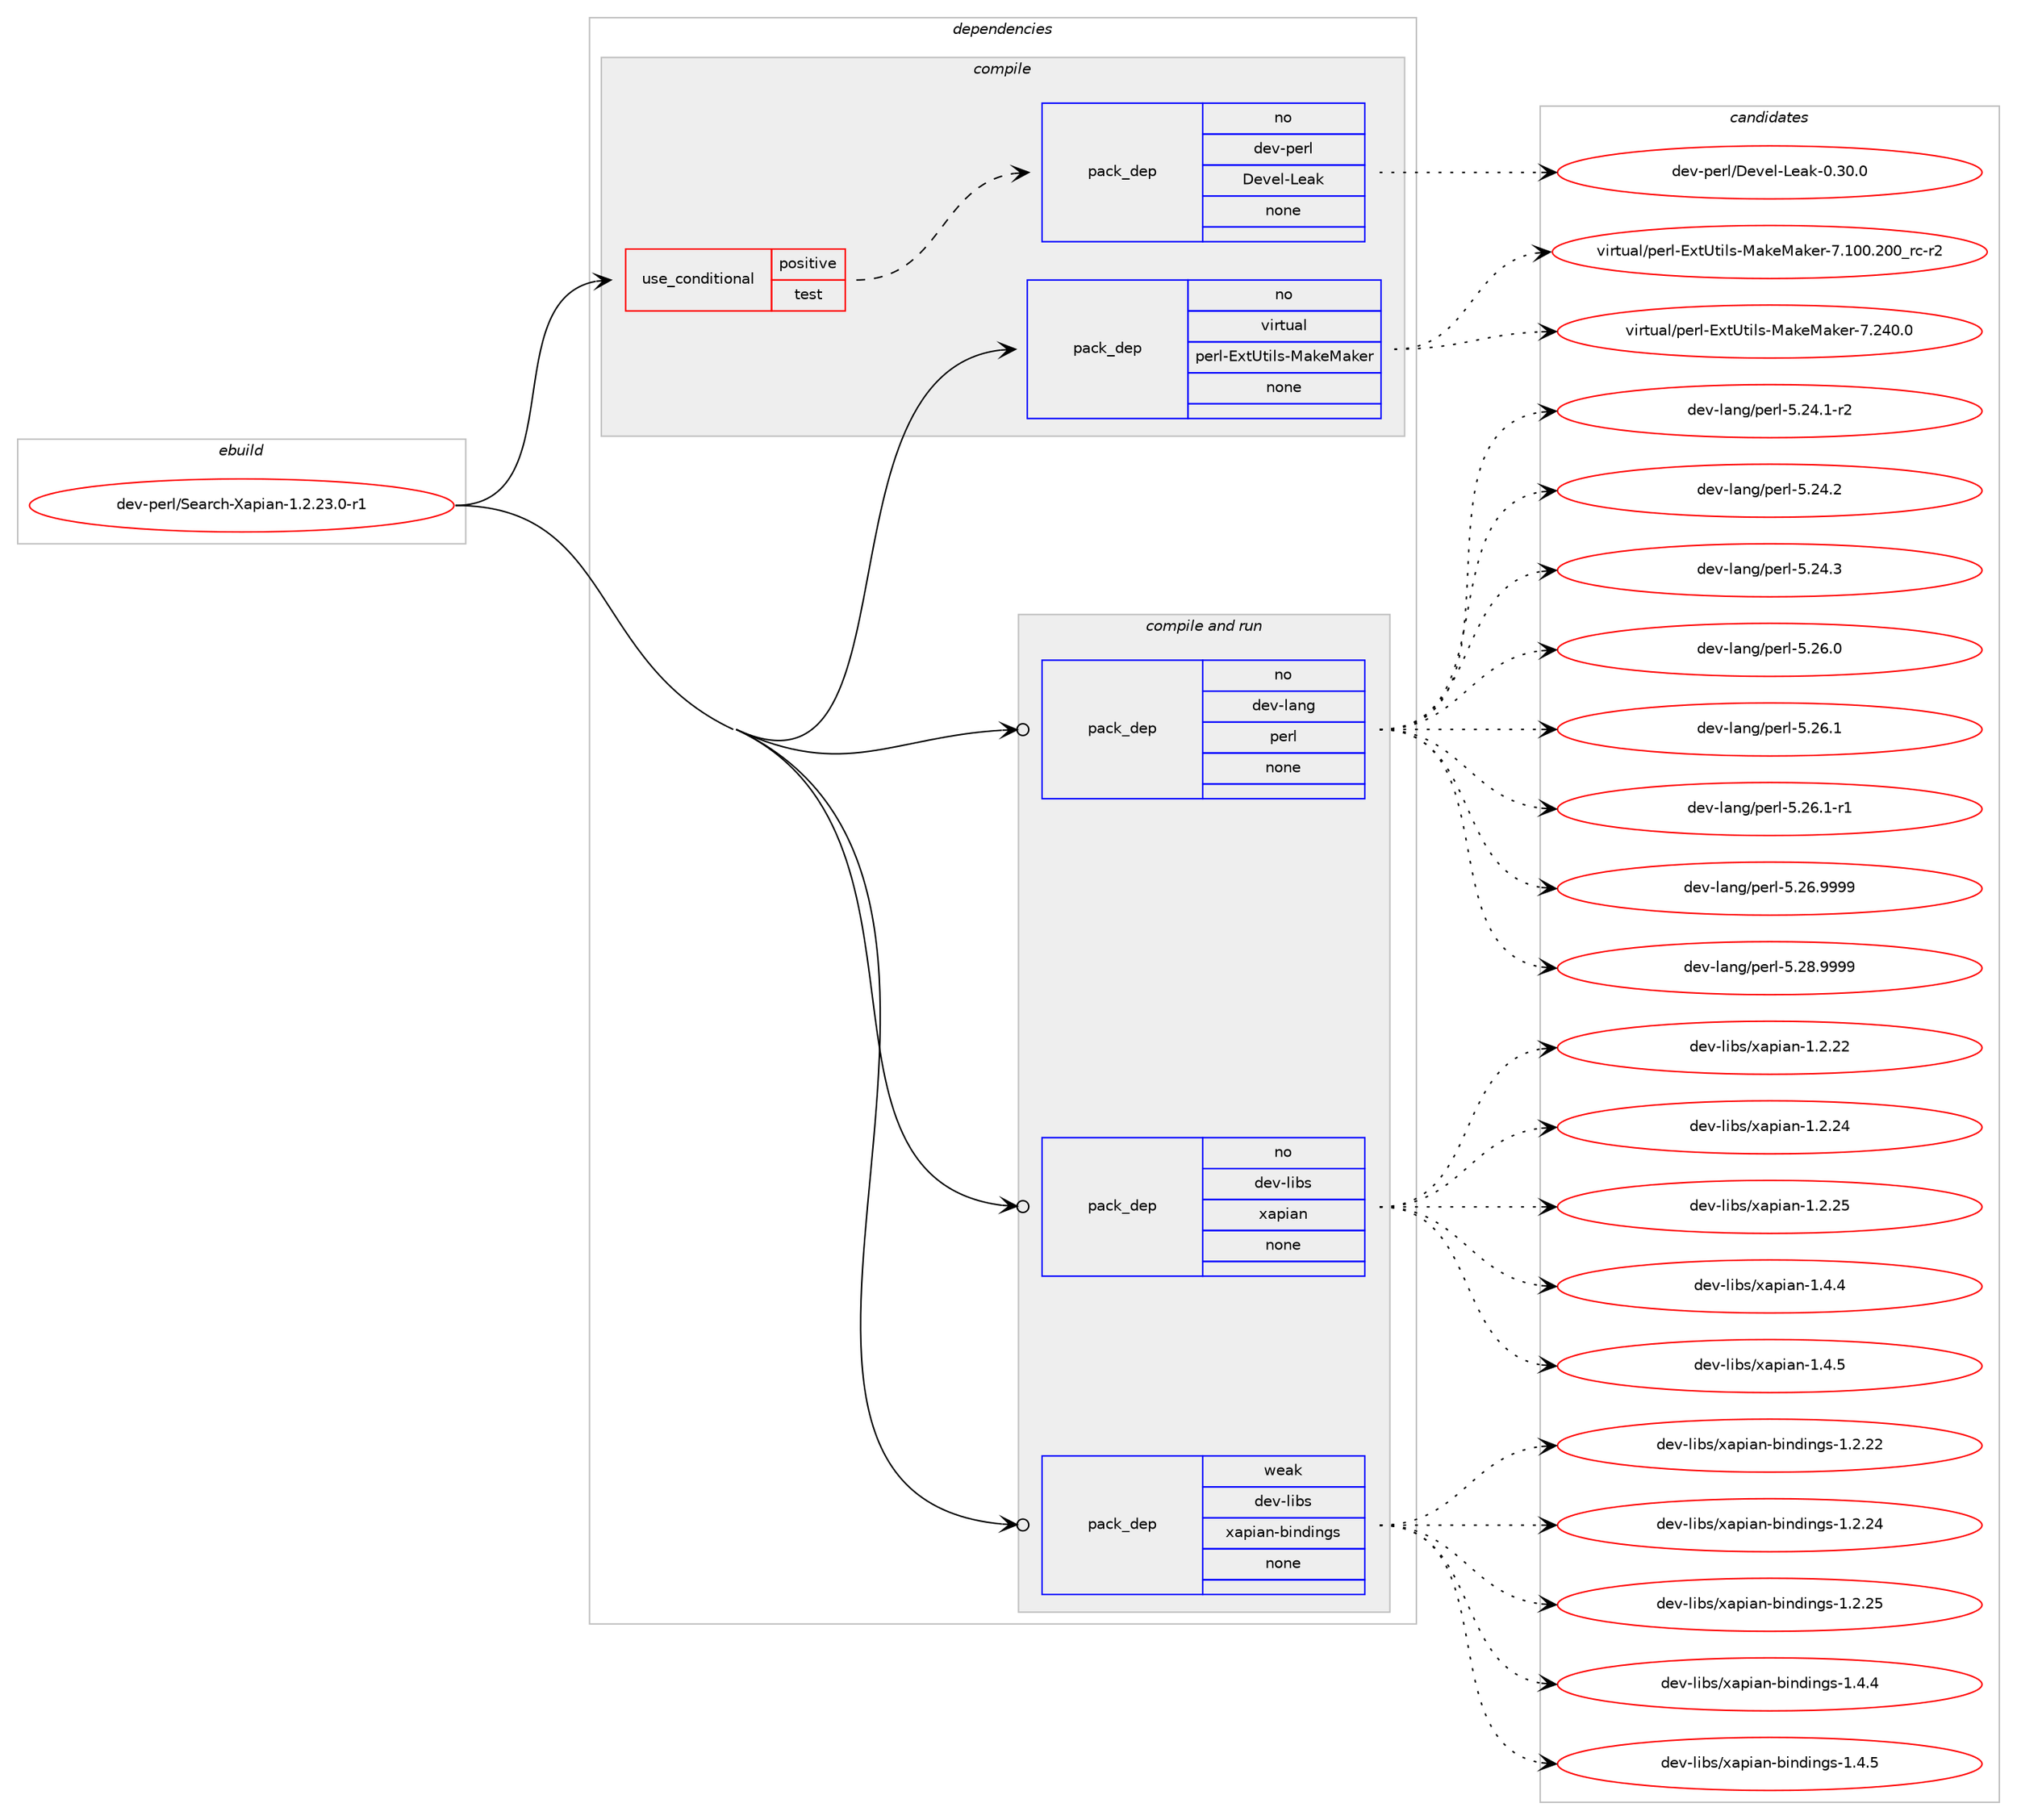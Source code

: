 digraph prolog {

# *************
# Graph options
# *************

newrank=true;
concentrate=true;
compound=true;
graph [rankdir=LR,fontname=Helvetica,fontsize=10,ranksep=1.5];#, ranksep=2.5, nodesep=0.2];
edge  [arrowhead=vee];
node  [fontname=Helvetica,fontsize=10];

# **********
# The ebuild
# **********

subgraph cluster_leftcol {
color=gray;
rank=same;
label=<<i>ebuild</i>>;
id [label="dev-perl/Search-Xapian-1.2.23.0-r1", color=red, width=4, href="../dev-perl/Search-Xapian-1.2.23.0-r1.svg"];
}

# ****************
# The dependencies
# ****************

subgraph cluster_midcol {
color=gray;
label=<<i>dependencies</i>>;
subgraph cluster_compile {
fillcolor="#eeeeee";
style=filled;
label=<<i>compile</i>>;
subgraph cond27978 {
dependency138401 [label=<<TABLE BORDER="0" CELLBORDER="1" CELLSPACING="0" CELLPADDING="4"><TR><TD ROWSPAN="3" CELLPADDING="10">use_conditional</TD></TR><TR><TD>positive</TD></TR><TR><TD>test</TD></TR></TABLE>>, shape=none, color=red];
subgraph pack106730 {
dependency138402 [label=<<TABLE BORDER="0" CELLBORDER="1" CELLSPACING="0" CELLPADDING="4" WIDTH="220"><TR><TD ROWSPAN="6" CELLPADDING="30">pack_dep</TD></TR><TR><TD WIDTH="110">no</TD></TR><TR><TD>dev-perl</TD></TR><TR><TD>Devel-Leak</TD></TR><TR><TD>none</TD></TR><TR><TD></TD></TR></TABLE>>, shape=none, color=blue];
}
dependency138401:e -> dependency138402:w [weight=20,style="dashed",arrowhead="vee"];
}
id:e -> dependency138401:w [weight=20,style="solid",arrowhead="vee"];
subgraph pack106731 {
dependency138403 [label=<<TABLE BORDER="0" CELLBORDER="1" CELLSPACING="0" CELLPADDING="4" WIDTH="220"><TR><TD ROWSPAN="6" CELLPADDING="30">pack_dep</TD></TR><TR><TD WIDTH="110">no</TD></TR><TR><TD>virtual</TD></TR><TR><TD>perl-ExtUtils-MakeMaker</TD></TR><TR><TD>none</TD></TR><TR><TD></TD></TR></TABLE>>, shape=none, color=blue];
}
id:e -> dependency138403:w [weight=20,style="solid",arrowhead="vee"];
}
subgraph cluster_compileandrun {
fillcolor="#eeeeee";
style=filled;
label=<<i>compile and run</i>>;
subgraph pack106732 {
dependency138404 [label=<<TABLE BORDER="0" CELLBORDER="1" CELLSPACING="0" CELLPADDING="4" WIDTH="220"><TR><TD ROWSPAN="6" CELLPADDING="30">pack_dep</TD></TR><TR><TD WIDTH="110">no</TD></TR><TR><TD>dev-lang</TD></TR><TR><TD>perl</TD></TR><TR><TD>none</TD></TR><TR><TD></TD></TR></TABLE>>, shape=none, color=blue];
}
id:e -> dependency138404:w [weight=20,style="solid",arrowhead="odotvee"];
subgraph pack106733 {
dependency138405 [label=<<TABLE BORDER="0" CELLBORDER="1" CELLSPACING="0" CELLPADDING="4" WIDTH="220"><TR><TD ROWSPAN="6" CELLPADDING="30">pack_dep</TD></TR><TR><TD WIDTH="110">no</TD></TR><TR><TD>dev-libs</TD></TR><TR><TD>xapian</TD></TR><TR><TD>none</TD></TR><TR><TD></TD></TR></TABLE>>, shape=none, color=blue];
}
id:e -> dependency138405:w [weight=20,style="solid",arrowhead="odotvee"];
subgraph pack106734 {
dependency138406 [label=<<TABLE BORDER="0" CELLBORDER="1" CELLSPACING="0" CELLPADDING="4" WIDTH="220"><TR><TD ROWSPAN="6" CELLPADDING="30">pack_dep</TD></TR><TR><TD WIDTH="110">weak</TD></TR><TR><TD>dev-libs</TD></TR><TR><TD>xapian-bindings</TD></TR><TR><TD>none</TD></TR><TR><TD></TD></TR></TABLE>>, shape=none, color=blue];
}
id:e -> dependency138406:w [weight=20,style="solid",arrowhead="odotvee"];
}
subgraph cluster_run {
fillcolor="#eeeeee";
style=filled;
label=<<i>run</i>>;
}
}

# **************
# The candidates
# **************

subgraph cluster_choices {
rank=same;
color=gray;
label=<<i>candidates</i>>;

subgraph choice106730 {
color=black;
nodesep=1;
choice10010111845112101114108476810111810110845761019710745484651484648 [label="dev-perl/Devel-Leak-0.30.0", color=red, width=4,href="../dev-perl/Devel-Leak-0.30.0.svg"];
dependency138402:e -> choice10010111845112101114108476810111810110845761019710745484651484648:w [style=dotted,weight="100"];
}
subgraph choice106731 {
color=black;
nodesep=1;
choice118105114116117971084711210111410845691201168511610510811545779710710177971071011144555464948484650484895114994511450 [label="virtual/perl-ExtUtils-MakeMaker-7.100.200_rc-r2", color=red, width=4,href="../virtual/perl-ExtUtils-MakeMaker-7.100.200_rc-r2.svg"];
choice118105114116117971084711210111410845691201168511610510811545779710710177971071011144555465052484648 [label="virtual/perl-ExtUtils-MakeMaker-7.240.0", color=red, width=4,href="../virtual/perl-ExtUtils-MakeMaker-7.240.0.svg"];
dependency138403:e -> choice118105114116117971084711210111410845691201168511610510811545779710710177971071011144555464948484650484895114994511450:w [style=dotted,weight="100"];
dependency138403:e -> choice118105114116117971084711210111410845691201168511610510811545779710710177971071011144555465052484648:w [style=dotted,weight="100"];
}
subgraph choice106732 {
color=black;
nodesep=1;
choice100101118451089711010347112101114108455346505246494511450 [label="dev-lang/perl-5.24.1-r2", color=red, width=4,href="../dev-lang/perl-5.24.1-r2.svg"];
choice10010111845108971101034711210111410845534650524650 [label="dev-lang/perl-5.24.2", color=red, width=4,href="../dev-lang/perl-5.24.2.svg"];
choice10010111845108971101034711210111410845534650524651 [label="dev-lang/perl-5.24.3", color=red, width=4,href="../dev-lang/perl-5.24.3.svg"];
choice10010111845108971101034711210111410845534650544648 [label="dev-lang/perl-5.26.0", color=red, width=4,href="../dev-lang/perl-5.26.0.svg"];
choice10010111845108971101034711210111410845534650544649 [label="dev-lang/perl-5.26.1", color=red, width=4,href="../dev-lang/perl-5.26.1.svg"];
choice100101118451089711010347112101114108455346505446494511449 [label="dev-lang/perl-5.26.1-r1", color=red, width=4,href="../dev-lang/perl-5.26.1-r1.svg"];
choice10010111845108971101034711210111410845534650544657575757 [label="dev-lang/perl-5.26.9999", color=red, width=4,href="../dev-lang/perl-5.26.9999.svg"];
choice10010111845108971101034711210111410845534650564657575757 [label="dev-lang/perl-5.28.9999", color=red, width=4,href="../dev-lang/perl-5.28.9999.svg"];
dependency138404:e -> choice100101118451089711010347112101114108455346505246494511450:w [style=dotted,weight="100"];
dependency138404:e -> choice10010111845108971101034711210111410845534650524650:w [style=dotted,weight="100"];
dependency138404:e -> choice10010111845108971101034711210111410845534650524651:w [style=dotted,weight="100"];
dependency138404:e -> choice10010111845108971101034711210111410845534650544648:w [style=dotted,weight="100"];
dependency138404:e -> choice10010111845108971101034711210111410845534650544649:w [style=dotted,weight="100"];
dependency138404:e -> choice100101118451089711010347112101114108455346505446494511449:w [style=dotted,weight="100"];
dependency138404:e -> choice10010111845108971101034711210111410845534650544657575757:w [style=dotted,weight="100"];
dependency138404:e -> choice10010111845108971101034711210111410845534650564657575757:w [style=dotted,weight="100"];
}
subgraph choice106733 {
color=black;
nodesep=1;
choice100101118451081059811547120971121059711045494650465050 [label="dev-libs/xapian-1.2.22", color=red, width=4,href="../dev-libs/xapian-1.2.22.svg"];
choice100101118451081059811547120971121059711045494650465052 [label="dev-libs/xapian-1.2.24", color=red, width=4,href="../dev-libs/xapian-1.2.24.svg"];
choice100101118451081059811547120971121059711045494650465053 [label="dev-libs/xapian-1.2.25", color=red, width=4,href="../dev-libs/xapian-1.2.25.svg"];
choice1001011184510810598115471209711210597110454946524652 [label="dev-libs/xapian-1.4.4", color=red, width=4,href="../dev-libs/xapian-1.4.4.svg"];
choice1001011184510810598115471209711210597110454946524653 [label="dev-libs/xapian-1.4.5", color=red, width=4,href="../dev-libs/xapian-1.4.5.svg"];
dependency138405:e -> choice100101118451081059811547120971121059711045494650465050:w [style=dotted,weight="100"];
dependency138405:e -> choice100101118451081059811547120971121059711045494650465052:w [style=dotted,weight="100"];
dependency138405:e -> choice100101118451081059811547120971121059711045494650465053:w [style=dotted,weight="100"];
dependency138405:e -> choice1001011184510810598115471209711210597110454946524652:w [style=dotted,weight="100"];
dependency138405:e -> choice1001011184510810598115471209711210597110454946524653:w [style=dotted,weight="100"];
}
subgraph choice106734 {
color=black;
nodesep=1;
choice1001011184510810598115471209711210597110459810511010010511010311545494650465050 [label="dev-libs/xapian-bindings-1.2.22", color=red, width=4,href="../dev-libs/xapian-bindings-1.2.22.svg"];
choice1001011184510810598115471209711210597110459810511010010511010311545494650465052 [label="dev-libs/xapian-bindings-1.2.24", color=red, width=4,href="../dev-libs/xapian-bindings-1.2.24.svg"];
choice1001011184510810598115471209711210597110459810511010010511010311545494650465053 [label="dev-libs/xapian-bindings-1.2.25", color=red, width=4,href="../dev-libs/xapian-bindings-1.2.25.svg"];
choice10010111845108105981154712097112105971104598105110100105110103115454946524652 [label="dev-libs/xapian-bindings-1.4.4", color=red, width=4,href="../dev-libs/xapian-bindings-1.4.4.svg"];
choice10010111845108105981154712097112105971104598105110100105110103115454946524653 [label="dev-libs/xapian-bindings-1.4.5", color=red, width=4,href="../dev-libs/xapian-bindings-1.4.5.svg"];
dependency138406:e -> choice1001011184510810598115471209711210597110459810511010010511010311545494650465050:w [style=dotted,weight="100"];
dependency138406:e -> choice1001011184510810598115471209711210597110459810511010010511010311545494650465052:w [style=dotted,weight="100"];
dependency138406:e -> choice1001011184510810598115471209711210597110459810511010010511010311545494650465053:w [style=dotted,weight="100"];
dependency138406:e -> choice10010111845108105981154712097112105971104598105110100105110103115454946524652:w [style=dotted,weight="100"];
dependency138406:e -> choice10010111845108105981154712097112105971104598105110100105110103115454946524653:w [style=dotted,weight="100"];
}
}

}
